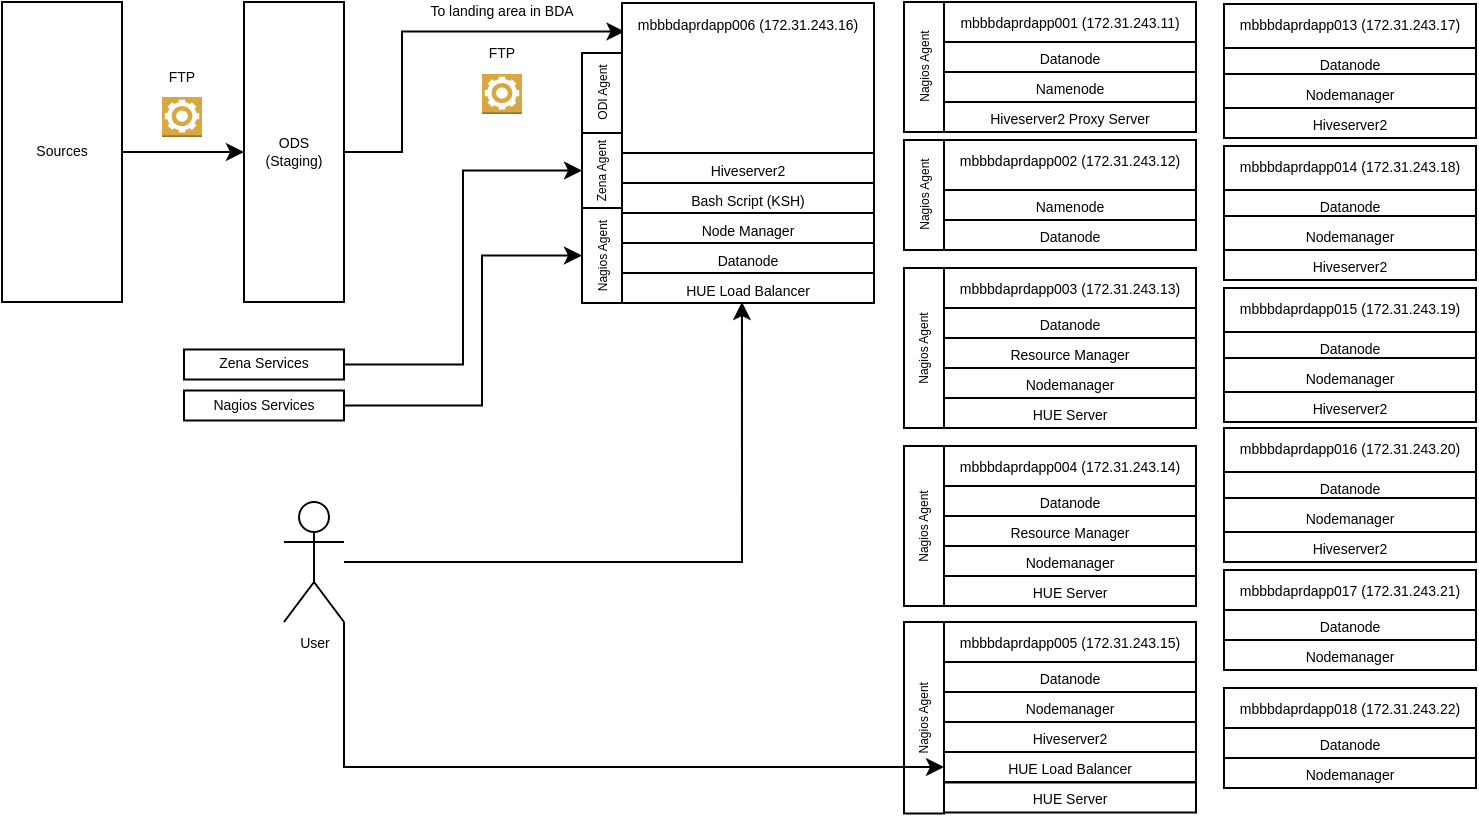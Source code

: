 <mxfile version="22.1.11" type="github">
  <diagram id="C5RBs43oDa-KdzZeNtuy" name="Page-1">
    <mxGraphModel dx="1044" dy="518" grid="1" gridSize="10" guides="1" tooltips="1" connect="1" arrows="1" fold="1" page="1" pageScale="1" pageWidth="413" pageHeight="291" math="0" shadow="0">
      <root>
        <mxCell id="WIyWlLk6GJQsqaUBKTNV-0" />
        <mxCell id="WIyWlLk6GJQsqaUBKTNV-1" parent="WIyWlLk6GJQsqaUBKTNV-0" />
        <mxCell id="PbRjBfNZ1IPVbh-uNb9a-208" style="edgeStyle=orthogonalEdgeStyle;rounded=0;orthogonalLoop=1;jettySize=auto;html=1;entryX=0;entryY=0.5;entryDx=0;entryDy=0;" edge="1" parent="WIyWlLk6GJQsqaUBKTNV-1" source="ZHkyda2_ylCRjAt9gWxV-0" target="ZHkyda2_ylCRjAt9gWxV-3">
          <mxGeometry relative="1" as="geometry" />
        </mxCell>
        <mxCell id="ZHkyda2_ylCRjAt9gWxV-0" value="&lt;font style=&quot;font-size: 7px;&quot;&gt;Zena Services&lt;/font&gt;" style="rounded=0;whiteSpace=wrap;html=1;fontSize=7;" parent="WIyWlLk6GJQsqaUBKTNV-1" vertex="1">
          <mxGeometry x="121" y="263.75" width="80" height="15" as="geometry" />
        </mxCell>
        <mxCell id="PbRjBfNZ1IPVbh-uNb9a-209" style="edgeStyle=orthogonalEdgeStyle;rounded=0;orthogonalLoop=1;jettySize=auto;html=1;entryX=0;entryY=0.5;entryDx=0;entryDy=0;" edge="1" parent="WIyWlLk6GJQsqaUBKTNV-1" source="ZHkyda2_ylCRjAt9gWxV-1" target="ZHkyda2_ylCRjAt9gWxV-4">
          <mxGeometry relative="1" as="geometry">
            <Array as="points">
              <mxPoint x="270" y="292" />
              <mxPoint x="270" y="217" />
            </Array>
          </mxGeometry>
        </mxCell>
        <mxCell id="ZHkyda2_ylCRjAt9gWxV-1" value="&lt;font style=&quot;font-size: 7px;&quot;&gt;Nagios Services&lt;/font&gt;" style="rounded=0;whiteSpace=wrap;html=1;fontSize=7;" parent="WIyWlLk6GJQsqaUBKTNV-1" vertex="1">
          <mxGeometry x="121" y="284.25" width="80" height="15" as="geometry" />
        </mxCell>
        <mxCell id="PbRjBfNZ1IPVbh-uNb9a-10" value="" style="edgeStyle=orthogonalEdgeStyle;rounded=0;orthogonalLoop=1;jettySize=auto;html=1;entryX=0;entryY=0.5;entryDx=0;entryDy=0;exitX=1;exitY=0.5;exitDx=0;exitDy=0;fontSize=7;" edge="1" parent="WIyWlLk6GJQsqaUBKTNV-1" source="PbRjBfNZ1IPVbh-uNb9a-8" target="PbRjBfNZ1IPVbh-uNb9a-9">
          <mxGeometry relative="1" as="geometry" />
        </mxCell>
        <mxCell id="PbRjBfNZ1IPVbh-uNb9a-8" value="&lt;font style=&quot;font-size: 7px;&quot;&gt;Sources&lt;/font&gt;" style="rounded=0;whiteSpace=wrap;html=1;verticalAlign=middle;fontSize=7;" vertex="1" parent="WIyWlLk6GJQsqaUBKTNV-1">
          <mxGeometry x="30" y="90" width="60" height="150" as="geometry" />
        </mxCell>
        <mxCell id="PbRjBfNZ1IPVbh-uNb9a-9" value="&lt;font style=&quot;font-size: 7px;&quot;&gt;ODS&lt;br style=&quot;font-size: 7px;&quot;&gt;(Staging)&lt;/font&gt;" style="rounded=0;whiteSpace=wrap;html=1;fontSize=7;" vertex="1" parent="WIyWlLk6GJQsqaUBKTNV-1">
          <mxGeometry x="151" y="90" width="50" height="150" as="geometry" />
        </mxCell>
        <mxCell id="PbRjBfNZ1IPVbh-uNb9a-22" value="" style="group;fontSize=7;" vertex="1" connectable="0" parent="WIyWlLk6GJQsqaUBKTNV-1">
          <mxGeometry x="100" y="117.5" width="40" height="40" as="geometry" />
        </mxCell>
        <mxCell id="PbRjBfNZ1IPVbh-uNb9a-15" value="" style="outlineConnect=0;dashed=0;verticalLabelPosition=bottom;verticalAlign=top;align=center;html=1;shape=mxgraph.aws3.worker;fillColor=#D9A741;gradientColor=none;fontSize=7;" vertex="1" parent="PbRjBfNZ1IPVbh-uNb9a-22">
          <mxGeometry x="10" y="20" width="20" height="20" as="geometry" />
        </mxCell>
        <mxCell id="PbRjBfNZ1IPVbh-uNb9a-20" value="&lt;font style=&quot;font-size: 7px;&quot;&gt;FTP&lt;/font&gt;" style="text;html=1;strokeColor=none;fillColor=none;align=center;verticalAlign=middle;whiteSpace=wrap;rounded=0;fontSize=7;" vertex="1" parent="PbRjBfNZ1IPVbh-uNb9a-22">
          <mxGeometry width="40" height="20" as="geometry" />
        </mxCell>
        <mxCell id="PbRjBfNZ1IPVbh-uNb9a-25" value="" style="group;fontSize=7;" vertex="1" connectable="0" parent="WIyWlLk6GJQsqaUBKTNV-1">
          <mxGeometry x="260" y="106" width="40" height="40" as="geometry" />
        </mxCell>
        <mxCell id="PbRjBfNZ1IPVbh-uNb9a-26" value="" style="outlineConnect=0;dashed=0;verticalLabelPosition=bottom;verticalAlign=top;align=center;html=1;shape=mxgraph.aws3.worker;fillColor=#D9A741;gradientColor=none;fontSize=7;" vertex="1" parent="PbRjBfNZ1IPVbh-uNb9a-25">
          <mxGeometry x="10" y="20" width="20" height="20" as="geometry" />
        </mxCell>
        <mxCell id="PbRjBfNZ1IPVbh-uNb9a-27" value="&lt;font style=&quot;font-size: 7px;&quot;&gt;FTP&lt;/font&gt;" style="text;html=1;strokeColor=none;fillColor=none;align=center;verticalAlign=middle;whiteSpace=wrap;rounded=0;fontSize=7;" vertex="1" parent="PbRjBfNZ1IPVbh-uNb9a-25">
          <mxGeometry width="40" height="20" as="geometry" />
        </mxCell>
        <mxCell id="PbRjBfNZ1IPVbh-uNb9a-59" value="&lt;font style=&quot;font-size: 7px;&quot;&gt;To landing area in BDA&lt;/font&gt;" style="text;html=1;strokeColor=none;fillColor=none;align=center;verticalAlign=middle;whiteSpace=wrap;rounded=0;fontSize=7;" vertex="1" parent="WIyWlLk6GJQsqaUBKTNV-1">
          <mxGeometry x="230" y="90" width="100" height="10" as="geometry" />
        </mxCell>
        <mxCell id="PbRjBfNZ1IPVbh-uNb9a-90" value="User" style="shape=umlActor;verticalLabelPosition=bottom;verticalAlign=top;html=1;outlineConnect=0;fontSize=7;" vertex="1" parent="WIyWlLk6GJQsqaUBKTNV-1">
          <mxGeometry x="171" y="340" width="30" height="60" as="geometry" />
        </mxCell>
        <mxCell id="PbRjBfNZ1IPVbh-uNb9a-133" value="" style="group" vertex="1" connectable="0" parent="WIyWlLk6GJQsqaUBKTNV-1">
          <mxGeometry x="481" y="159" width="146" height="55" as="geometry" />
        </mxCell>
        <mxCell id="PbRjBfNZ1IPVbh-uNb9a-121" value="&lt;span style=&quot;font-size: 7px;&quot;&gt;Datanode&lt;/span&gt;" style="rounded=0;whiteSpace=wrap;html=1;verticalAlign=bottom;container=0;fontSize=7;" vertex="1" parent="PbRjBfNZ1IPVbh-uNb9a-133">
          <mxGeometry x="20" y="40" width="126" height="15" as="geometry" />
        </mxCell>
        <mxCell id="PbRjBfNZ1IPVbh-uNb9a-69" value="&lt;font style=&quot;font-size: 7px;&quot;&gt;&lt;font style=&quot;font-size: 7px;&quot;&gt;mbbbdaprdapp002&amp;nbsp;(172.31.243.12)&lt;/font&gt;&lt;br style=&quot;font-size: 7px;&quot;&gt;&lt;/font&gt;" style="rounded=0;whiteSpace=wrap;html=1;verticalAlign=top;fontSize=7;horizontal=1;container=0;" vertex="1" parent="PbRjBfNZ1IPVbh-uNb9a-133">
          <mxGeometry x="20" width="126" height="40" as="geometry" />
        </mxCell>
        <mxCell id="PbRjBfNZ1IPVbh-uNb9a-70" value="&lt;font style=&quot;font-size: 6px;&quot;&gt;Nagios Agent&lt;/font&gt;" style="rounded=0;whiteSpace=wrap;html=1;verticalAlign=middle;container=0;fontSize=6;horizontal=0;" vertex="1" parent="PbRjBfNZ1IPVbh-uNb9a-133">
          <mxGeometry width="20" height="55" as="geometry" />
        </mxCell>
        <mxCell id="PbRjBfNZ1IPVbh-uNb9a-89" value="&lt;font style=&quot;font-size: 7px;&quot;&gt;Namenode&lt;/font&gt;" style="rounded=0;whiteSpace=wrap;html=1;verticalAlign=bottom;container=0;fontSize=7;" vertex="1" parent="PbRjBfNZ1IPVbh-uNb9a-133">
          <mxGeometry x="20" y="25" width="126" height="15" as="geometry" />
        </mxCell>
        <mxCell id="PbRjBfNZ1IPVbh-uNb9a-135" value="" style="group" vertex="1" connectable="0" parent="WIyWlLk6GJQsqaUBKTNV-1">
          <mxGeometry x="481" y="90" width="146" height="65" as="geometry" />
        </mxCell>
        <mxCell id="PbRjBfNZ1IPVbh-uNb9a-66" value="&lt;font style=&quot;font-size: 7px;&quot;&gt;&lt;font style=&quot;font-size: 7px;&quot;&gt;mbbbdaprdapp001&amp;nbsp;(172.31.243.11)&lt;/font&gt;&lt;br style=&quot;font-size: 7px;&quot;&gt;&lt;/font&gt;" style="rounded=0;whiteSpace=wrap;html=1;verticalAlign=top;container=0;fontSize=7;" vertex="1" parent="PbRjBfNZ1IPVbh-uNb9a-135">
          <mxGeometry x="20" width="126" height="50" as="geometry" />
        </mxCell>
        <mxCell id="PbRjBfNZ1IPVbh-uNb9a-67" value="&lt;font style=&quot;font-size: 6px;&quot;&gt;Nagios Agent&lt;/font&gt;" style="rounded=0;whiteSpace=wrap;html=1;verticalAlign=middle;container=0;fontSize=6;horizontal=0;" vertex="1" parent="PbRjBfNZ1IPVbh-uNb9a-135">
          <mxGeometry width="20" height="65" as="geometry" />
        </mxCell>
        <mxCell id="PbRjBfNZ1IPVbh-uNb9a-86" value="Datanode" style="rounded=0;whiteSpace=wrap;html=1;verticalAlign=bottom;container=0;fontSize=7;" vertex="1" parent="PbRjBfNZ1IPVbh-uNb9a-135">
          <mxGeometry x="20" y="20" width="126" height="15" as="geometry" />
        </mxCell>
        <mxCell id="PbRjBfNZ1IPVbh-uNb9a-88" value="&lt;span style=&quot;font-size: 7px;&quot;&gt;Namenode&lt;/span&gt;" style="rounded=0;whiteSpace=wrap;html=1;verticalAlign=bottom;container=0;fontSize=7;" vertex="1" parent="PbRjBfNZ1IPVbh-uNb9a-135">
          <mxGeometry x="20" y="35" width="126" height="15" as="geometry" />
        </mxCell>
        <mxCell id="PbRjBfNZ1IPVbh-uNb9a-119" value="Hiveserver2 Proxy Server" style="rounded=0;whiteSpace=wrap;html=1;verticalAlign=bottom;container=0;fontSize=7;" vertex="1" parent="PbRjBfNZ1IPVbh-uNb9a-135">
          <mxGeometry x="20" y="50" width="126" height="15" as="geometry" />
        </mxCell>
        <mxCell id="PbRjBfNZ1IPVbh-uNb9a-150" value="" style="group" vertex="1" connectable="0" parent="WIyWlLk6GJQsqaUBKTNV-1">
          <mxGeometry x="481" y="223" width="146" height="80" as="geometry" />
        </mxCell>
        <mxCell id="PbRjBfNZ1IPVbh-uNb9a-136" value="&lt;span style=&quot;font-size: 7px;&quot;&gt;HUE Server&lt;/span&gt;" style="rounded=0;whiteSpace=wrap;html=1;verticalAlign=bottom;container=0;fontSize=7;" vertex="1" parent="PbRjBfNZ1IPVbh-uNb9a-150">
          <mxGeometry x="20" y="65" width="126" height="15" as="geometry" />
        </mxCell>
        <mxCell id="PbRjBfNZ1IPVbh-uNb9a-120" value="&lt;span style=&quot;font-size: 7px;&quot;&gt;Datanode&lt;/span&gt;" style="rounded=0;whiteSpace=wrap;html=1;verticalAlign=bottom;container=0;fontSize=7;" vertex="1" parent="PbRjBfNZ1IPVbh-uNb9a-150">
          <mxGeometry x="20" y="20" width="126" height="15" as="geometry" />
        </mxCell>
        <mxCell id="PbRjBfNZ1IPVbh-uNb9a-104" value="&lt;font style=&quot;font-size: 7px;&quot;&gt;&lt;font style=&quot;font-size: 7px;&quot;&gt;mbbbdaprdapp003&amp;nbsp;(172.31.243.13)&lt;/font&gt;&lt;br style=&quot;font-size: 7px;&quot;&gt;&lt;/font&gt;" style="rounded=0;whiteSpace=wrap;html=1;verticalAlign=top;fontSize=7;horizontal=1;container=0;" vertex="1" parent="PbRjBfNZ1IPVbh-uNb9a-150">
          <mxGeometry x="20" width="126" height="20" as="geometry" />
        </mxCell>
        <mxCell id="PbRjBfNZ1IPVbh-uNb9a-105" value="&lt;font style=&quot;font-size: 6px;&quot;&gt;Nagios Agent&lt;/font&gt;" style="rounded=0;whiteSpace=wrap;html=1;verticalAlign=middle;container=0;fontSize=6;horizontal=0;" vertex="1" parent="PbRjBfNZ1IPVbh-uNb9a-150">
          <mxGeometry width="20" height="80" as="geometry" />
        </mxCell>
        <mxCell id="PbRjBfNZ1IPVbh-uNb9a-106" value="&lt;font style=&quot;font-size: 7px;&quot;&gt;Resource Manager&lt;/font&gt;" style="rounded=0;whiteSpace=wrap;html=1;verticalAlign=bottom;container=0;fontSize=7;" vertex="1" parent="PbRjBfNZ1IPVbh-uNb9a-150">
          <mxGeometry x="20" y="35" width="126" height="15" as="geometry" />
        </mxCell>
        <mxCell id="PbRjBfNZ1IPVbh-uNb9a-149" value="&lt;font style=&quot;font-size: 7px;&quot;&gt;Nodemanager&lt;/font&gt;" style="rounded=0;whiteSpace=wrap;html=1;verticalAlign=bottom;container=0;fontSize=7;" vertex="1" parent="PbRjBfNZ1IPVbh-uNb9a-150">
          <mxGeometry x="20" y="50" width="126" height="15" as="geometry" />
        </mxCell>
        <mxCell id="PbRjBfNZ1IPVbh-uNb9a-151" value="" style="group" vertex="1" connectable="0" parent="WIyWlLk6GJQsqaUBKTNV-1">
          <mxGeometry x="481" y="312" width="146" height="80" as="geometry" />
        </mxCell>
        <mxCell id="PbRjBfNZ1IPVbh-uNb9a-152" value="&lt;span style=&quot;font-size: 7px;&quot;&gt;HUE Server&lt;/span&gt;" style="rounded=0;whiteSpace=wrap;html=1;verticalAlign=bottom;container=0;fontSize=7;" vertex="1" parent="PbRjBfNZ1IPVbh-uNb9a-151">
          <mxGeometry x="20" y="65" width="126" height="15" as="geometry" />
        </mxCell>
        <mxCell id="PbRjBfNZ1IPVbh-uNb9a-153" value="&lt;span style=&quot;font-size: 7px;&quot;&gt;Datanode&lt;/span&gt;" style="rounded=0;whiteSpace=wrap;html=1;verticalAlign=bottom;container=0;fontSize=7;" vertex="1" parent="PbRjBfNZ1IPVbh-uNb9a-151">
          <mxGeometry x="20" y="20" width="126" height="15" as="geometry" />
        </mxCell>
        <mxCell id="PbRjBfNZ1IPVbh-uNb9a-154" value="&lt;font style=&quot;font-size: 7px;&quot;&gt;&lt;font style=&quot;font-size: 7px;&quot;&gt;mbbbdaprdapp004&amp;nbsp;(172.31.243.14)&lt;/font&gt;&lt;br style=&quot;font-size: 7px;&quot;&gt;&lt;/font&gt;" style="rounded=0;whiteSpace=wrap;html=1;verticalAlign=top;fontSize=7;horizontal=1;container=0;" vertex="1" parent="PbRjBfNZ1IPVbh-uNb9a-151">
          <mxGeometry x="20" width="126" height="20" as="geometry" />
        </mxCell>
        <mxCell id="PbRjBfNZ1IPVbh-uNb9a-155" value="&lt;font style=&quot;font-size: 6px;&quot;&gt;Nagios Agent&lt;/font&gt;" style="rounded=0;whiteSpace=wrap;html=1;verticalAlign=middle;container=0;fontSize=6;horizontal=0;" vertex="1" parent="PbRjBfNZ1IPVbh-uNb9a-151">
          <mxGeometry width="20" height="80" as="geometry" />
        </mxCell>
        <mxCell id="PbRjBfNZ1IPVbh-uNb9a-156" value="&lt;font style=&quot;font-size: 7px;&quot;&gt;Resource Manager&lt;/font&gt;" style="rounded=0;whiteSpace=wrap;html=1;verticalAlign=bottom;container=0;fontSize=7;" vertex="1" parent="PbRjBfNZ1IPVbh-uNb9a-151">
          <mxGeometry x="20" y="35" width="126" height="15" as="geometry" />
        </mxCell>
        <mxCell id="PbRjBfNZ1IPVbh-uNb9a-157" value="&lt;font style=&quot;font-size: 7px;&quot;&gt;Nodemanager&lt;/font&gt;" style="rounded=0;whiteSpace=wrap;html=1;verticalAlign=bottom;container=0;fontSize=7;" vertex="1" parent="PbRjBfNZ1IPVbh-uNb9a-151">
          <mxGeometry x="20" y="50" width="126" height="15" as="geometry" />
        </mxCell>
        <mxCell id="PbRjBfNZ1IPVbh-uNb9a-158" value="" style="group" vertex="1" connectable="0" parent="WIyWlLk6GJQsqaUBKTNV-1">
          <mxGeometry x="481" y="400" width="146" height="95.75" as="geometry" />
        </mxCell>
        <mxCell id="PbRjBfNZ1IPVbh-uNb9a-139" value="&lt;span style=&quot;font-size: 7px;&quot;&gt;HUE Server&lt;/span&gt;" style="rounded=0;whiteSpace=wrap;html=1;verticalAlign=bottom;container=0;fontSize=7;" vertex="1" parent="PbRjBfNZ1IPVbh-uNb9a-158">
          <mxGeometry x="20" y="80.25" width="126" height="15" as="geometry" />
        </mxCell>
        <mxCell id="PbRjBfNZ1IPVbh-uNb9a-130" value="&lt;span style=&quot;font-size: 7px;&quot;&gt;Hiveserver2&lt;/span&gt;" style="rounded=0;whiteSpace=wrap;html=1;verticalAlign=bottom;container=0;fontSize=7;" vertex="1" parent="PbRjBfNZ1IPVbh-uNb9a-158">
          <mxGeometry x="20" y="50" width="126" height="15" as="geometry" />
        </mxCell>
        <mxCell id="PbRjBfNZ1IPVbh-uNb9a-118" value="&lt;span style=&quot;font-size: 7px;&quot;&gt;HUE Load Balancer&lt;/span&gt;" style="rounded=0;whiteSpace=wrap;html=1;verticalAlign=bottom;container=0;fontSize=7;" vertex="1" parent="PbRjBfNZ1IPVbh-uNb9a-158">
          <mxGeometry x="20" y="65" width="126" height="15" as="geometry" />
        </mxCell>
        <mxCell id="PbRjBfNZ1IPVbh-uNb9a-124" value="&lt;span style=&quot;font-size: 7px;&quot;&gt;Datanode&lt;/span&gt;" style="rounded=0;whiteSpace=wrap;html=1;verticalAlign=bottom;container=0;fontSize=7;" vertex="1" parent="PbRjBfNZ1IPVbh-uNb9a-158">
          <mxGeometry x="20" y="20" width="126" height="15" as="geometry" />
        </mxCell>
        <mxCell id="PbRjBfNZ1IPVbh-uNb9a-112" value="&lt;font style=&quot;font-size: 7px;&quot;&gt;&lt;font style=&quot;font-size: 7px;&quot;&gt;mbbbdaprdapp005&amp;nbsp;(172.31.243.15)&lt;/font&gt;&lt;br style=&quot;font-size: 7px;&quot;&gt;&lt;/font&gt;" style="rounded=0;whiteSpace=wrap;html=1;verticalAlign=top;fontSize=7;horizontal=1;container=0;" vertex="1" parent="PbRjBfNZ1IPVbh-uNb9a-158">
          <mxGeometry x="20" width="126" height="20" as="geometry" />
        </mxCell>
        <mxCell id="PbRjBfNZ1IPVbh-uNb9a-113" value="&lt;font style=&quot;font-size: 6px;&quot;&gt;Nagios Agent&lt;/font&gt;" style="rounded=0;whiteSpace=wrap;html=1;verticalAlign=middle;container=0;fontSize=6;horizontal=0;" vertex="1" parent="PbRjBfNZ1IPVbh-uNb9a-158">
          <mxGeometry width="20" height="95.75" as="geometry" />
        </mxCell>
        <mxCell id="PbRjBfNZ1IPVbh-uNb9a-114" value="&lt;font style=&quot;font-size: 7px;&quot;&gt;Nodemanager&lt;/font&gt;" style="rounded=0;whiteSpace=wrap;html=1;verticalAlign=bottom;container=0;fontSize=7;" vertex="1" parent="PbRjBfNZ1IPVbh-uNb9a-158">
          <mxGeometry x="20" y="35" width="126" height="15" as="geometry" />
        </mxCell>
        <mxCell id="PbRjBfNZ1IPVbh-uNb9a-183" value="" style="group" vertex="1" connectable="0" parent="WIyWlLk6GJQsqaUBKTNV-1">
          <mxGeometry x="641" y="91" width="126" height="67" as="geometry" />
        </mxCell>
        <mxCell id="PbRjBfNZ1IPVbh-uNb9a-162" value="&lt;span style=&quot;font-size: 7px;&quot;&gt;Hiveserver2&lt;/span&gt;" style="rounded=0;whiteSpace=wrap;html=1;verticalAlign=bottom;container=0;fontSize=7;" vertex="1" parent="PbRjBfNZ1IPVbh-uNb9a-183">
          <mxGeometry y="50" width="126" height="17" as="geometry" />
        </mxCell>
        <mxCell id="PbRjBfNZ1IPVbh-uNb9a-164" value="&lt;span style=&quot;font-size: 7px;&quot;&gt;Datanode&lt;/span&gt;" style="rounded=0;whiteSpace=wrap;html=1;verticalAlign=bottom;container=0;fontSize=7;" vertex="1" parent="PbRjBfNZ1IPVbh-uNb9a-183">
          <mxGeometry y="20" width="126" height="17" as="geometry" />
        </mxCell>
        <mxCell id="PbRjBfNZ1IPVbh-uNb9a-165" value="&lt;font style=&quot;font-size: 7px;&quot;&gt;&lt;font style=&quot;font-size: 7px;&quot;&gt;mbbbdaprdapp013 (172.31.243.17)&lt;/font&gt;&lt;br style=&quot;font-size: 7px;&quot;&gt;&lt;/font&gt;" style="rounded=0;whiteSpace=wrap;html=1;verticalAlign=top;fontSize=7;horizontal=1;container=0;" vertex="1" parent="PbRjBfNZ1IPVbh-uNb9a-183">
          <mxGeometry width="126" height="22" as="geometry" />
        </mxCell>
        <mxCell id="PbRjBfNZ1IPVbh-uNb9a-167" value="&lt;font style=&quot;font-size: 7px;&quot;&gt;Nodemanager&lt;/font&gt;" style="rounded=0;whiteSpace=wrap;html=1;verticalAlign=bottom;container=0;fontSize=7;" vertex="1" parent="PbRjBfNZ1IPVbh-uNb9a-183">
          <mxGeometry y="35" width="126" height="17" as="geometry" />
        </mxCell>
        <mxCell id="PbRjBfNZ1IPVbh-uNb9a-184" value="" style="group" vertex="1" connectable="0" parent="WIyWlLk6GJQsqaUBKTNV-1">
          <mxGeometry x="641" y="162" width="126" height="67" as="geometry" />
        </mxCell>
        <mxCell id="PbRjBfNZ1IPVbh-uNb9a-171" value="&lt;span style=&quot;font-size: 7px;&quot;&gt;Hiveserver2&lt;/span&gt;" style="rounded=0;whiteSpace=wrap;html=1;verticalAlign=bottom;container=0;fontSize=7;" vertex="1" parent="PbRjBfNZ1IPVbh-uNb9a-184">
          <mxGeometry y="50" width="126" height="17" as="geometry" />
        </mxCell>
        <mxCell id="PbRjBfNZ1IPVbh-uNb9a-172" value="&lt;span style=&quot;font-size: 7px;&quot;&gt;Datanode&lt;/span&gt;" style="rounded=0;whiteSpace=wrap;html=1;verticalAlign=bottom;container=0;fontSize=7;" vertex="1" parent="PbRjBfNZ1IPVbh-uNb9a-184">
          <mxGeometry y="20" width="126" height="17" as="geometry" />
        </mxCell>
        <mxCell id="PbRjBfNZ1IPVbh-uNb9a-173" value="&lt;font style=&quot;font-size: 7px;&quot;&gt;&lt;font style=&quot;font-size: 7px;&quot;&gt;mbbbdaprdapp014 (172.31.243.18)&lt;/font&gt;&lt;br style=&quot;font-size: 7px;&quot;&gt;&lt;/font&gt;" style="rounded=0;whiteSpace=wrap;html=1;verticalAlign=top;fontSize=7;horizontal=1;container=0;" vertex="1" parent="PbRjBfNZ1IPVbh-uNb9a-184">
          <mxGeometry width="126" height="22" as="geometry" />
        </mxCell>
        <mxCell id="PbRjBfNZ1IPVbh-uNb9a-175" value="&lt;font style=&quot;font-size: 7px;&quot;&gt;Nodemanager&lt;/font&gt;" style="rounded=0;whiteSpace=wrap;html=1;verticalAlign=bottom;container=0;fontSize=7;" vertex="1" parent="PbRjBfNZ1IPVbh-uNb9a-184">
          <mxGeometry y="35" width="126" height="17" as="geometry" />
        </mxCell>
        <mxCell id="PbRjBfNZ1IPVbh-uNb9a-185" value="" style="group" vertex="1" connectable="0" parent="WIyWlLk6GJQsqaUBKTNV-1">
          <mxGeometry x="641" y="233" width="126" height="67" as="geometry" />
        </mxCell>
        <mxCell id="PbRjBfNZ1IPVbh-uNb9a-178" value="&lt;span style=&quot;font-size: 7px;&quot;&gt;Hiveserver2&lt;/span&gt;" style="rounded=0;whiteSpace=wrap;html=1;verticalAlign=bottom;container=0;fontSize=7;" vertex="1" parent="PbRjBfNZ1IPVbh-uNb9a-185">
          <mxGeometry y="50" width="126" height="17" as="geometry" />
        </mxCell>
        <mxCell id="PbRjBfNZ1IPVbh-uNb9a-179" value="&lt;span style=&quot;font-size: 7px;&quot;&gt;Datanode&lt;/span&gt;" style="rounded=0;whiteSpace=wrap;html=1;verticalAlign=bottom;container=0;fontSize=7;" vertex="1" parent="PbRjBfNZ1IPVbh-uNb9a-185">
          <mxGeometry y="20" width="126" height="17" as="geometry" />
        </mxCell>
        <mxCell id="PbRjBfNZ1IPVbh-uNb9a-180" value="&lt;font style=&quot;font-size: 7px;&quot;&gt;&lt;font style=&quot;font-size: 7px;&quot;&gt;mbbbdaprdapp015 (172.31.243.19)&lt;/font&gt;&lt;br style=&quot;font-size: 7px;&quot;&gt;&lt;/font&gt;" style="rounded=0;whiteSpace=wrap;html=1;verticalAlign=top;fontSize=7;horizontal=1;container=0;" vertex="1" parent="PbRjBfNZ1IPVbh-uNb9a-185">
          <mxGeometry width="126" height="22" as="geometry" />
        </mxCell>
        <mxCell id="PbRjBfNZ1IPVbh-uNb9a-181" value="&lt;font style=&quot;font-size: 7px;&quot;&gt;Nodemanager&lt;/font&gt;" style="rounded=0;whiteSpace=wrap;html=1;verticalAlign=bottom;container=0;fontSize=7;" vertex="1" parent="PbRjBfNZ1IPVbh-uNb9a-185">
          <mxGeometry y="35" width="126" height="17" as="geometry" />
        </mxCell>
        <mxCell id="PbRjBfNZ1IPVbh-uNb9a-186" value="" style="group" vertex="1" connectable="0" parent="WIyWlLk6GJQsqaUBKTNV-1">
          <mxGeometry x="641" y="303" width="126" height="67" as="geometry" />
        </mxCell>
        <mxCell id="PbRjBfNZ1IPVbh-uNb9a-187" value="&lt;span style=&quot;font-size: 7px;&quot;&gt;Hiveserver2&lt;/span&gt;" style="rounded=0;whiteSpace=wrap;html=1;verticalAlign=bottom;container=0;fontSize=7;" vertex="1" parent="PbRjBfNZ1IPVbh-uNb9a-186">
          <mxGeometry y="50" width="126" height="17" as="geometry" />
        </mxCell>
        <mxCell id="PbRjBfNZ1IPVbh-uNb9a-188" value="&lt;span style=&quot;font-size: 7px;&quot;&gt;Datanode&lt;/span&gt;" style="rounded=0;whiteSpace=wrap;html=1;verticalAlign=bottom;container=0;fontSize=7;" vertex="1" parent="PbRjBfNZ1IPVbh-uNb9a-186">
          <mxGeometry y="20" width="126" height="17" as="geometry" />
        </mxCell>
        <mxCell id="PbRjBfNZ1IPVbh-uNb9a-189" value="&lt;font style=&quot;font-size: 7px;&quot;&gt;&lt;font style=&quot;font-size: 7px;&quot;&gt;mbbbdaprdapp016 (172.31.243.20)&lt;/font&gt;&lt;br style=&quot;font-size: 7px;&quot;&gt;&lt;/font&gt;" style="rounded=0;whiteSpace=wrap;html=1;verticalAlign=top;fontSize=7;horizontal=1;container=0;" vertex="1" parent="PbRjBfNZ1IPVbh-uNb9a-186">
          <mxGeometry width="126" height="22" as="geometry" />
        </mxCell>
        <mxCell id="PbRjBfNZ1IPVbh-uNb9a-190" value="&lt;font style=&quot;font-size: 7px;&quot;&gt;Nodemanager&lt;/font&gt;" style="rounded=0;whiteSpace=wrap;html=1;verticalAlign=bottom;container=0;fontSize=7;" vertex="1" parent="PbRjBfNZ1IPVbh-uNb9a-186">
          <mxGeometry y="35" width="126" height="17" as="geometry" />
        </mxCell>
        <mxCell id="PbRjBfNZ1IPVbh-uNb9a-193" value="" style="group" vertex="1" connectable="0" parent="WIyWlLk6GJQsqaUBKTNV-1">
          <mxGeometry x="641" y="374" width="126" height="65" as="geometry" />
        </mxCell>
        <mxCell id="PbRjBfNZ1IPVbh-uNb9a-195" value="&lt;span style=&quot;font-size: 7px;&quot;&gt;Datanode&lt;/span&gt;" style="rounded=0;whiteSpace=wrap;html=1;verticalAlign=bottom;container=0;fontSize=7;" vertex="1" parent="PbRjBfNZ1IPVbh-uNb9a-193">
          <mxGeometry y="20" width="126" height="15" as="geometry" />
        </mxCell>
        <mxCell id="PbRjBfNZ1IPVbh-uNb9a-196" value="&lt;font style=&quot;font-size: 7px;&quot;&gt;&lt;font style=&quot;font-size: 7px;&quot;&gt;mbbbdaprdapp017 (172.31.243.21)&lt;/font&gt;&lt;br style=&quot;font-size: 7px;&quot;&gt;&lt;/font&gt;" style="rounded=0;whiteSpace=wrap;html=1;verticalAlign=top;fontSize=7;horizontal=1;container=0;" vertex="1" parent="PbRjBfNZ1IPVbh-uNb9a-193">
          <mxGeometry width="126" height="20" as="geometry" />
        </mxCell>
        <mxCell id="PbRjBfNZ1IPVbh-uNb9a-197" value="&lt;font style=&quot;font-size: 7px;&quot;&gt;Nodemanager&lt;/font&gt;" style="rounded=0;whiteSpace=wrap;html=1;verticalAlign=bottom;container=0;fontSize=7;" vertex="1" parent="PbRjBfNZ1IPVbh-uNb9a-193">
          <mxGeometry y="35" width="126" height="15" as="geometry" />
        </mxCell>
        <mxCell id="PbRjBfNZ1IPVbh-uNb9a-198" value="" style="group" vertex="1" connectable="0" parent="WIyWlLk6GJQsqaUBKTNV-1">
          <mxGeometry x="641" y="433" width="126" height="65" as="geometry" />
        </mxCell>
        <mxCell id="PbRjBfNZ1IPVbh-uNb9a-200" value="&lt;span style=&quot;font-size: 7px;&quot;&gt;Datanode&lt;/span&gt;" style="rounded=0;whiteSpace=wrap;html=1;verticalAlign=bottom;container=0;fontSize=7;" vertex="1" parent="PbRjBfNZ1IPVbh-uNb9a-198">
          <mxGeometry y="20" width="126" height="15" as="geometry" />
        </mxCell>
        <mxCell id="PbRjBfNZ1IPVbh-uNb9a-201" value="&lt;font style=&quot;font-size: 7px;&quot;&gt;&lt;font style=&quot;font-size: 7px;&quot;&gt;mbbbdaprdapp018 (172.31.243.22)&lt;/font&gt;&lt;br style=&quot;font-size: 7px;&quot;&gt;&lt;/font&gt;" style="rounded=0;whiteSpace=wrap;html=1;verticalAlign=top;fontSize=7;horizontal=1;container=0;" vertex="1" parent="PbRjBfNZ1IPVbh-uNb9a-198">
          <mxGeometry width="126" height="20" as="geometry" />
        </mxCell>
        <mxCell id="PbRjBfNZ1IPVbh-uNb9a-202" value="&lt;font style=&quot;font-size: 7px;&quot;&gt;Nodemanager&lt;/font&gt;" style="rounded=0;whiteSpace=wrap;html=1;verticalAlign=bottom;container=0;fontSize=7;" vertex="1" parent="PbRjBfNZ1IPVbh-uNb9a-198">
          <mxGeometry y="35" width="126" height="15" as="geometry" />
        </mxCell>
        <mxCell id="PbRjBfNZ1IPVbh-uNb9a-207" style="edgeStyle=orthogonalEdgeStyle;rounded=0;orthogonalLoop=1;jettySize=auto;html=1;entryX=0.01;entryY=0.095;entryDx=0;entryDy=0;entryPerimeter=0;" edge="1" parent="WIyWlLk6GJQsqaUBKTNV-1" source="PbRjBfNZ1IPVbh-uNb9a-9" target="ZHkyda2_ylCRjAt9gWxV-2">
          <mxGeometry relative="1" as="geometry">
            <Array as="points">
              <mxPoint x="230" y="165" />
              <mxPoint x="230" y="105" />
            </Array>
          </mxGeometry>
        </mxCell>
        <mxCell id="ZHkyda2_ylCRjAt9gWxV-2" value="&lt;font style=&quot;font-size: 7px;&quot;&gt;mbbbdaprdapp006&amp;nbsp;(172.31.243.16)&lt;/font&gt;" style="rounded=0;whiteSpace=wrap;html=1;imageVerticalAlign=top;verticalAlign=top;container=0;fontSize=7;" parent="WIyWlLk6GJQsqaUBKTNV-1" vertex="1">
          <mxGeometry x="340" y="90.5" width="126" height="150" as="geometry" />
        </mxCell>
        <mxCell id="ZHkyda2_ylCRjAt9gWxV-3" value="&lt;font style=&quot;font-size: 6px;&quot;&gt;Zena Agent&lt;/font&gt;" style="rounded=0;whiteSpace=wrap;html=1;verticalAlign=middle;container=0;fontSize=7;horizontal=0;" parent="WIyWlLk6GJQsqaUBKTNV-1" vertex="1">
          <mxGeometry x="320" y="155.5" width="20" height="37.5" as="geometry" />
        </mxCell>
        <mxCell id="ZHkyda2_ylCRjAt9gWxV-4" value="&lt;font style=&quot;font-size: 6px;&quot;&gt;Nagios Agent&lt;/font&gt;" style="rounded=0;whiteSpace=wrap;html=1;verticalAlign=middle;container=0;fontSize=7;horizontal=0;" parent="WIyWlLk6GJQsqaUBKTNV-1" vertex="1">
          <mxGeometry x="320" y="193" width="20" height="47.5" as="geometry" />
        </mxCell>
        <mxCell id="ZHkyda2_ylCRjAt9gWxV-5" value="&lt;font style=&quot;font-size: 6px;&quot;&gt;ODI Agent&lt;/font&gt;" style="rounded=0;html=1;verticalAlign=middle;container=0;fontSize=7;horizontal=0;" parent="WIyWlLk6GJQsqaUBKTNV-1" vertex="1">
          <mxGeometry x="320" y="115.5" width="20" height="40" as="geometry" />
        </mxCell>
        <mxCell id="PbRjBfNZ1IPVbh-uNb9a-76" value="&lt;span style=&quot;font-size: 7px;&quot;&gt;Bash Script (KSH)&lt;/span&gt;" style="rounded=0;whiteSpace=wrap;html=1;verticalAlign=bottom;container=0;fontSize=7;" vertex="1" parent="WIyWlLk6GJQsqaUBKTNV-1">
          <mxGeometry x="340" y="180.5" width="126" height="15" as="geometry" />
        </mxCell>
        <mxCell id="PbRjBfNZ1IPVbh-uNb9a-85" value="&lt;span style=&quot;font-size: 7px;&quot;&gt;Hiveserver2&lt;br&gt;&lt;/span&gt;" style="rounded=0;whiteSpace=wrap;html=1;verticalAlign=bottom;container=0;fontSize=7;" vertex="1" parent="WIyWlLk6GJQsqaUBKTNV-1">
          <mxGeometry x="340" y="165.5" width="126" height="15" as="geometry" />
        </mxCell>
        <mxCell id="PbRjBfNZ1IPVbh-uNb9a-91" value="&lt;span style=&quot;font-size: 7px;&quot;&gt;HUE Load Balancer&lt;/span&gt;" style="rounded=0;whiteSpace=wrap;html=1;verticalAlign=bottom;container=0;fontSize=7;" vertex="1" parent="WIyWlLk6GJQsqaUBKTNV-1">
          <mxGeometry x="340" y="225.5" width="126" height="15" as="geometry" />
        </mxCell>
        <mxCell id="PbRjBfNZ1IPVbh-uNb9a-92" value="&lt;span style=&quot;font-size: 7px;&quot;&gt;Node Manager&lt;/span&gt;" style="rounded=0;whiteSpace=wrap;html=1;verticalAlign=bottom;container=0;fontSize=7;" vertex="1" parent="WIyWlLk6GJQsqaUBKTNV-1">
          <mxGeometry x="340" y="195.5" width="126" height="15" as="geometry" />
        </mxCell>
        <mxCell id="PbRjBfNZ1IPVbh-uNb9a-123" value="&lt;span style=&quot;font-size: 7px;&quot;&gt;Datanode&lt;/span&gt;" style="rounded=0;whiteSpace=wrap;html=1;verticalAlign=bottom;container=0;fontSize=7;" vertex="1" parent="WIyWlLk6GJQsqaUBKTNV-1">
          <mxGeometry x="340" y="210.5" width="126" height="15" as="geometry" />
        </mxCell>
        <mxCell id="PbRjBfNZ1IPVbh-uNb9a-210" style="edgeStyle=orthogonalEdgeStyle;rounded=0;orthogonalLoop=1;jettySize=auto;html=1;entryX=0.476;entryY=0.967;entryDx=0;entryDy=0;entryPerimeter=0;" edge="1" parent="WIyWlLk6GJQsqaUBKTNV-1" source="PbRjBfNZ1IPVbh-uNb9a-90" target="PbRjBfNZ1IPVbh-uNb9a-91">
          <mxGeometry relative="1" as="geometry">
            <Array as="points">
              <mxPoint x="400" y="370" />
            </Array>
          </mxGeometry>
        </mxCell>
        <mxCell id="PbRjBfNZ1IPVbh-uNb9a-211" style="edgeStyle=orthogonalEdgeStyle;rounded=0;orthogonalLoop=1;jettySize=auto;html=1;entryX=0;entryY=0.5;entryDx=0;entryDy=0;exitX=1;exitY=1;exitDx=0;exitDy=0;exitPerimeter=0;" edge="1" parent="WIyWlLk6GJQsqaUBKTNV-1" source="PbRjBfNZ1IPVbh-uNb9a-90" target="PbRjBfNZ1IPVbh-uNb9a-118">
          <mxGeometry relative="1" as="geometry" />
        </mxCell>
      </root>
    </mxGraphModel>
  </diagram>
</mxfile>
